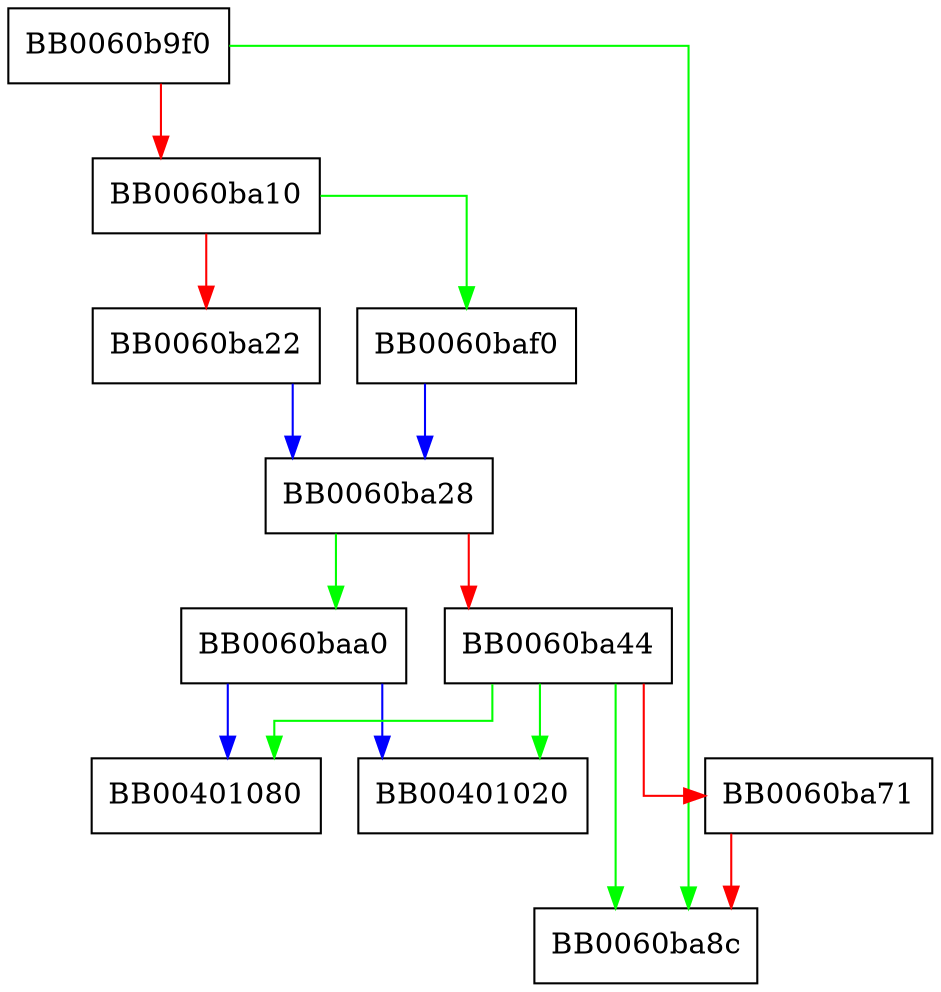 digraph CRYPTO_128_wrap_pad {
  node [shape="box"];
  graph [splines=ortho];
  BB0060b9f0 -> BB0060ba8c [color="green"];
  BB0060b9f0 -> BB0060ba10 [color="red"];
  BB0060ba10 -> BB0060baf0 [color="green"];
  BB0060ba10 -> BB0060ba22 [color="red"];
  BB0060ba22 -> BB0060ba28 [color="blue"];
  BB0060ba28 -> BB0060baa0 [color="green"];
  BB0060ba28 -> BB0060ba44 [color="red"];
  BB0060ba44 -> BB00401020 [color="green"];
  BB0060ba44 -> BB00401080 [color="green"];
  BB0060ba44 -> BB0060ba8c [color="green"];
  BB0060ba44 -> BB0060ba71 [color="red"];
  BB0060ba71 -> BB0060ba8c [color="red"];
  BB0060baa0 -> BB00401020 [color="blue"];
  BB0060baa0 -> BB00401080 [color="blue"];
  BB0060baf0 -> BB0060ba28 [color="blue"];
}